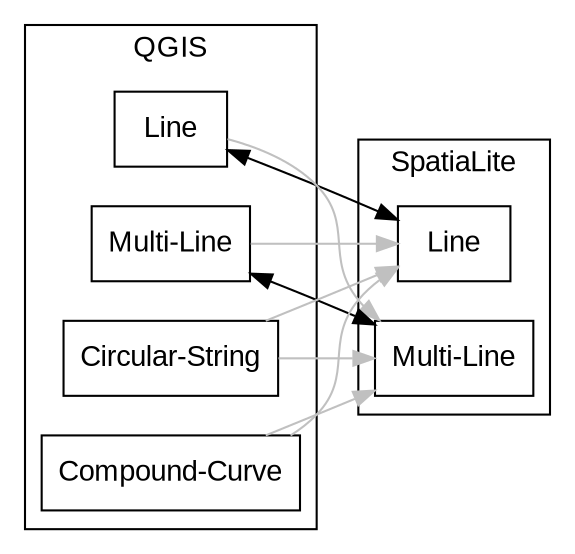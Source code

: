     digraph {

       node [shape=record, fontname="Arial"];
rankdir=LR;



    L [label="Line"] 
    ML [label="Multi-Line"] 


subgraph cluster_c1 { 
    label = "SpatiaLite";
    fontname="Arial";
    L;
    ML;
}

subgraph cluster_c2 { 
    label = "QGIS";
    fontname="Arial";
    "Line";
    "Multi-Line";
    "Circular-String";
    "Compound-Curve";

}



   L -> "Line"   [dir=both];   
"Circular-String" -> L [color=grey];
    

    "Circular-String" -> ML   [color=grey];   
    "Compound-Curve" -> ML  [color=grey];   
   "Multi-Line" -> ML [dir=both];   

      
   "Compound-Curve" -> L [ color=grey];
   "Multi-Line" -> L [color=grey];  
   "Line" -> ML [color=grey];    
        


    }